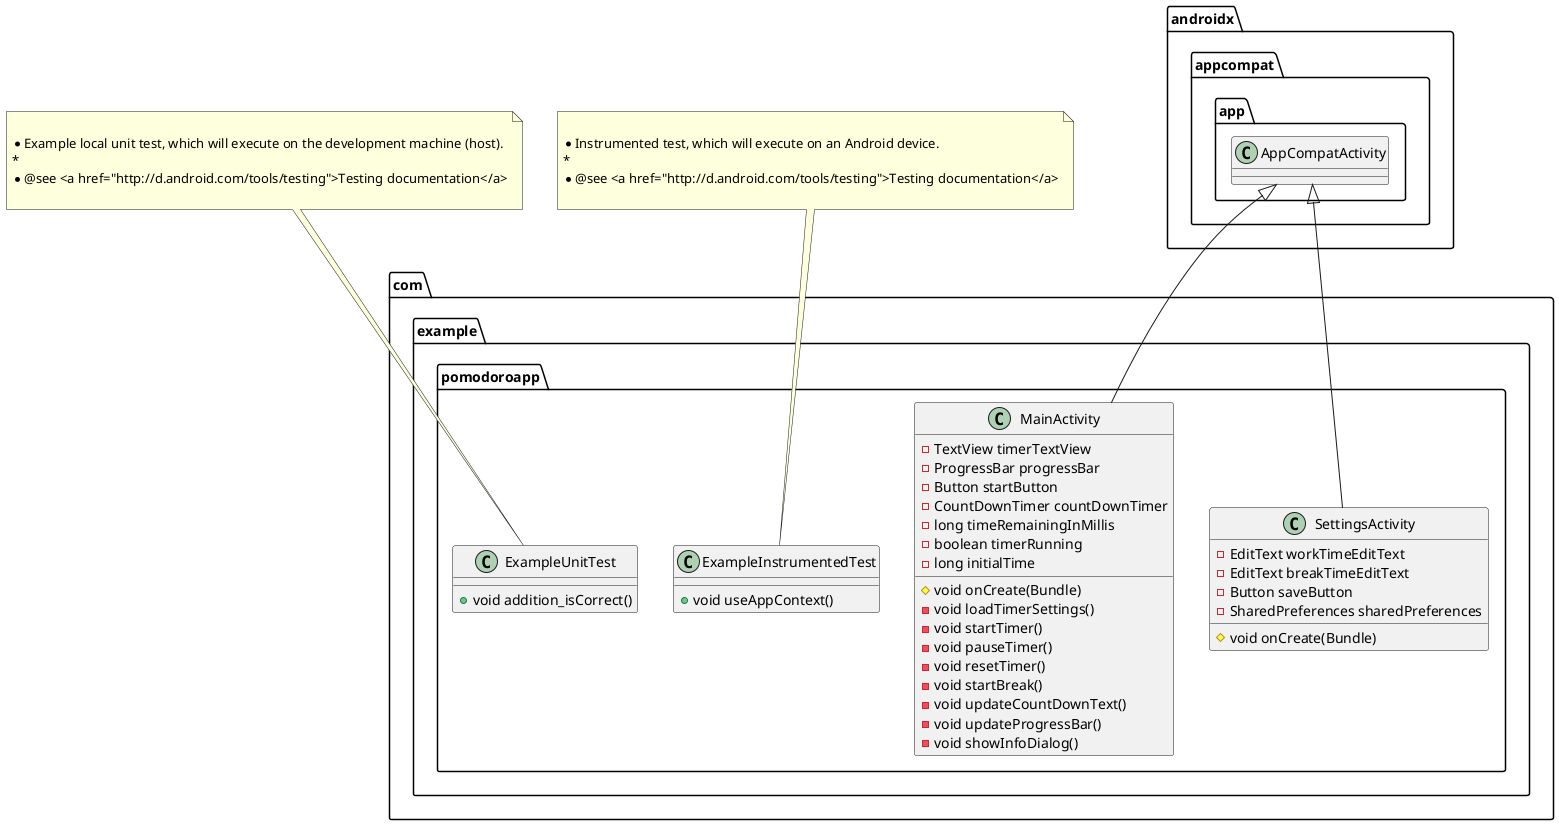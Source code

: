 @startuml
class com.example.pomodoroapp.ExampleUnitTest {
+ void addition_isCorrect()
}
note top of com.example.pomodoroapp.ExampleUnitTest

 * Example local unit test, which will execute on the development machine (host).
 *
 * @see <a href="http://d.android.com/tools/testing">Testing documentation</a>
 
end note


class com.example.pomodoroapp.SettingsActivity {
- EditText workTimeEditText
- EditText breakTimeEditText
- Button saveButton
- SharedPreferences sharedPreferences
# void onCreate(Bundle)
}


class com.example.pomodoroapp.MainActivity {
- TextView timerTextView
- ProgressBar progressBar
- Button startButton
- CountDownTimer countDownTimer
- long timeRemainingInMillis
- boolean timerRunning
- long initialTime
# void onCreate(Bundle)
- void loadTimerSettings()
- void startTimer()
- void pauseTimer()
- void resetTimer()
- void startBreak()
- void updateCountDownText()
- void updateProgressBar()
- void showInfoDialog()
}


class com.example.pomodoroapp.ExampleInstrumentedTest {
+ void useAppContext()
}
note top of com.example.pomodoroapp.ExampleInstrumentedTest

 * Instrumented test, which will execute on an Android device.
 *
 * @see <a href="http://d.android.com/tools/testing">Testing documentation</a>
 
end note




androidx.appcompat.app.AppCompatActivity <|-- com.example.pomodoroapp.SettingsActivity
androidx.appcompat.app.AppCompatActivity <|-- com.example.pomodoroapp.MainActivity
@enduml